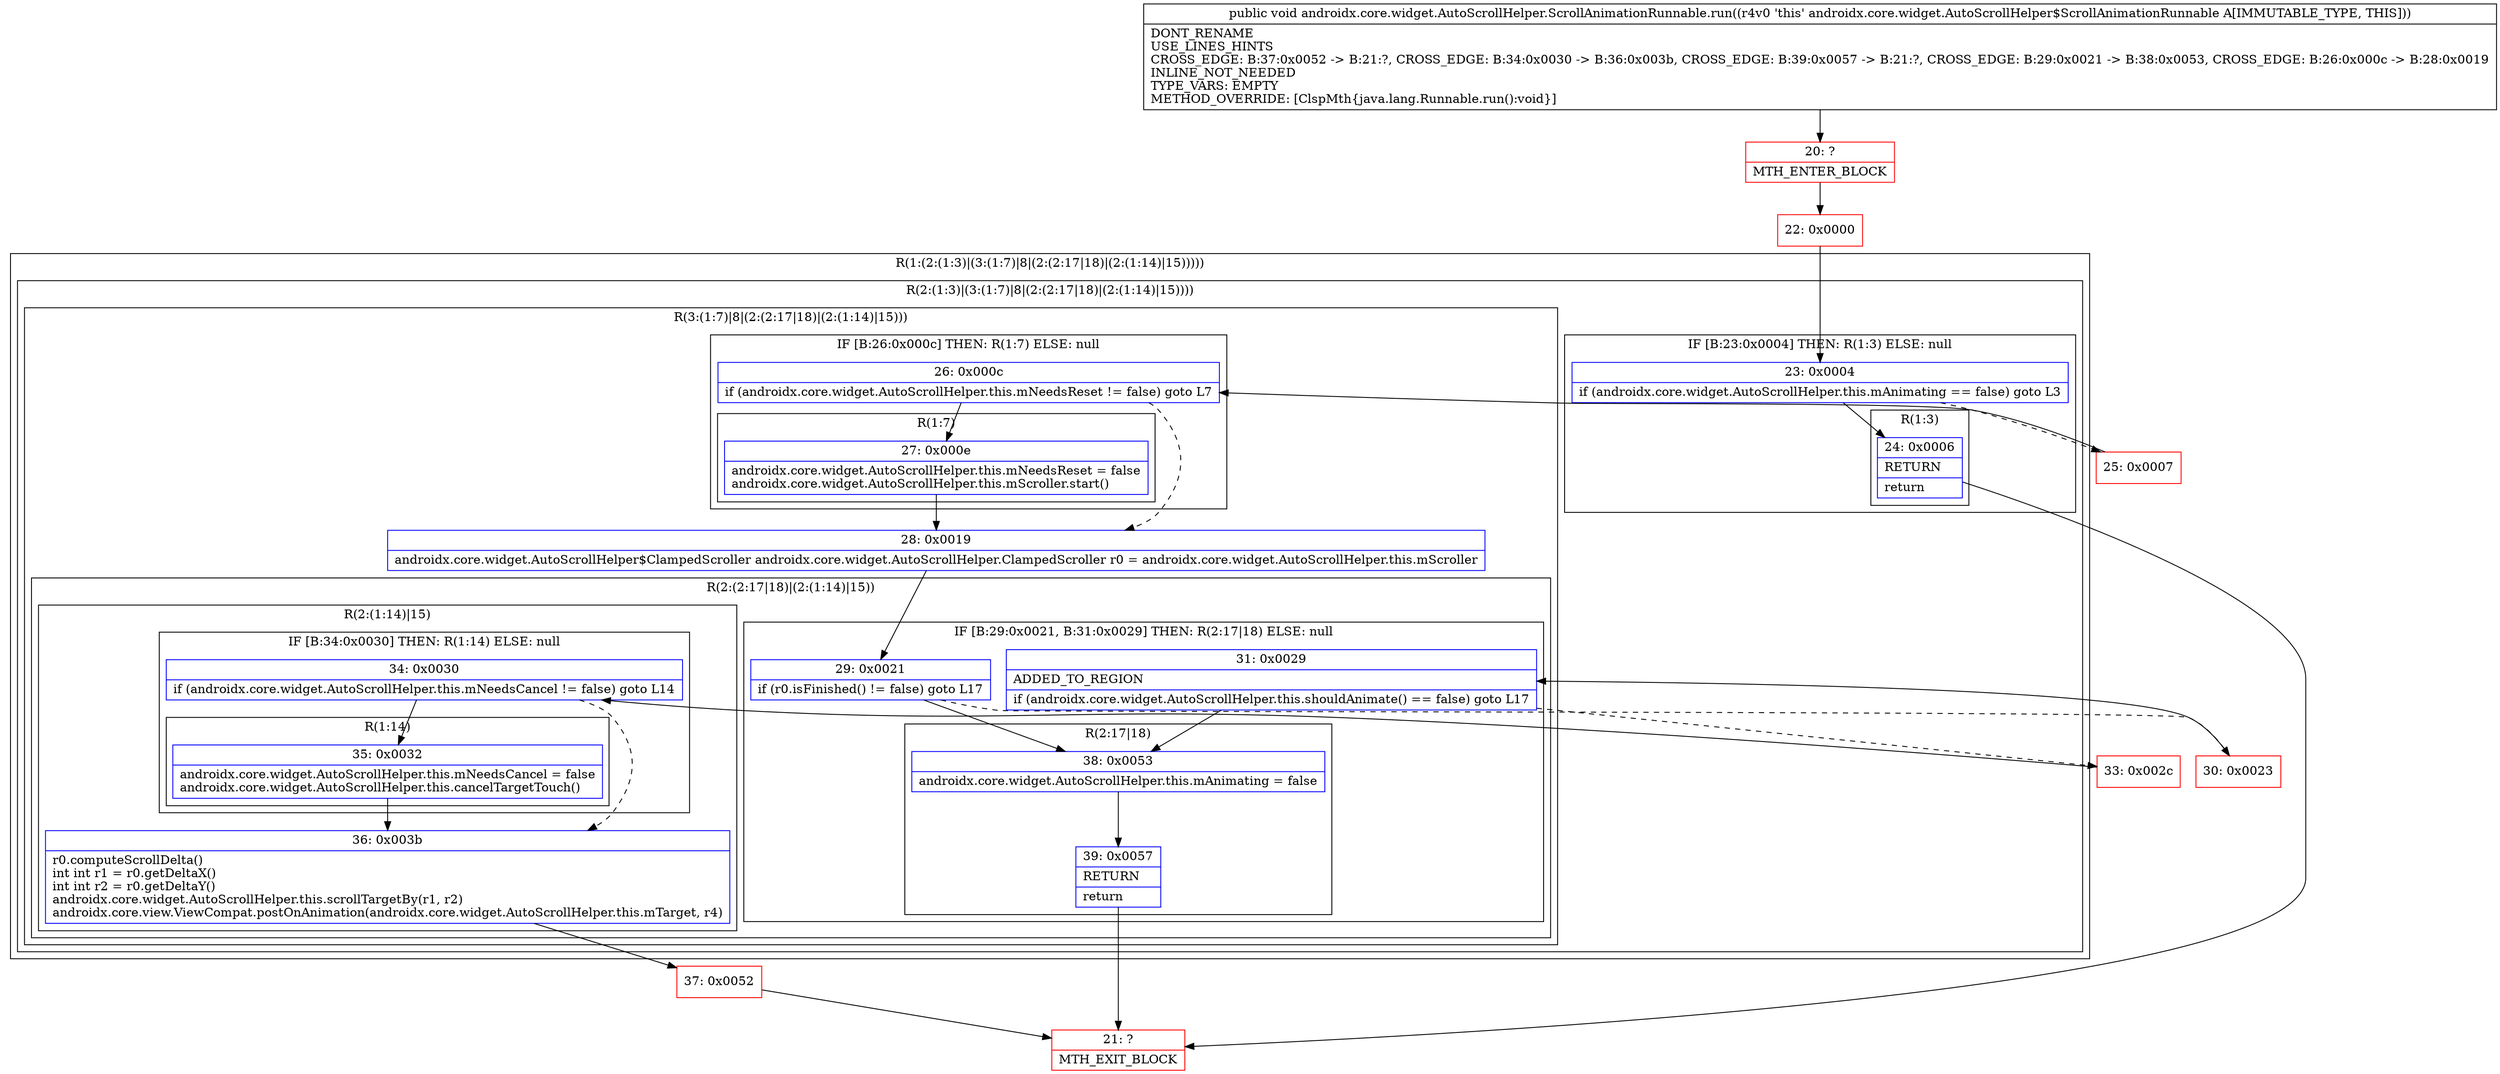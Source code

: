 digraph "CFG forandroidx.core.widget.AutoScrollHelper.ScrollAnimationRunnable.run()V" {
subgraph cluster_Region_1113333267 {
label = "R(1:(2:(1:3)|(3:(1:7)|8|(2:(2:17|18)|(2:(1:14)|15)))))";
node [shape=record,color=blue];
subgraph cluster_Region_1535175234 {
label = "R(2:(1:3)|(3:(1:7)|8|(2:(2:17|18)|(2:(1:14)|15))))";
node [shape=record,color=blue];
subgraph cluster_IfRegion_94226927 {
label = "IF [B:23:0x0004] THEN: R(1:3) ELSE: null";
node [shape=record,color=blue];
Node_23 [shape=record,label="{23\:\ 0x0004|if (androidx.core.widget.AutoScrollHelper.this.mAnimating == false) goto L3\l}"];
subgraph cluster_Region_639309124 {
label = "R(1:3)";
node [shape=record,color=blue];
Node_24 [shape=record,label="{24\:\ 0x0006|RETURN\l|return\l}"];
}
}
subgraph cluster_Region_1691741506 {
label = "R(3:(1:7)|8|(2:(2:17|18)|(2:(1:14)|15)))";
node [shape=record,color=blue];
subgraph cluster_IfRegion_68496146 {
label = "IF [B:26:0x000c] THEN: R(1:7) ELSE: null";
node [shape=record,color=blue];
Node_26 [shape=record,label="{26\:\ 0x000c|if (androidx.core.widget.AutoScrollHelper.this.mNeedsReset != false) goto L7\l}"];
subgraph cluster_Region_1486553896 {
label = "R(1:7)";
node [shape=record,color=blue];
Node_27 [shape=record,label="{27\:\ 0x000e|androidx.core.widget.AutoScrollHelper.this.mNeedsReset = false\landroidx.core.widget.AutoScrollHelper.this.mScroller.start()\l}"];
}
}
Node_28 [shape=record,label="{28\:\ 0x0019|androidx.core.widget.AutoScrollHelper$ClampedScroller androidx.core.widget.AutoScrollHelper.ClampedScroller r0 = androidx.core.widget.AutoScrollHelper.this.mScroller\l}"];
subgraph cluster_Region_866282341 {
label = "R(2:(2:17|18)|(2:(1:14)|15))";
node [shape=record,color=blue];
subgraph cluster_IfRegion_690063709 {
label = "IF [B:29:0x0021, B:31:0x0029] THEN: R(2:17|18) ELSE: null";
node [shape=record,color=blue];
Node_29 [shape=record,label="{29\:\ 0x0021|if (r0.isFinished() != false) goto L17\l}"];
Node_31 [shape=record,label="{31\:\ 0x0029|ADDED_TO_REGION\l|if (androidx.core.widget.AutoScrollHelper.this.shouldAnimate() == false) goto L17\l}"];
subgraph cluster_Region_1299052896 {
label = "R(2:17|18)";
node [shape=record,color=blue];
Node_38 [shape=record,label="{38\:\ 0x0053|androidx.core.widget.AutoScrollHelper.this.mAnimating = false\l}"];
Node_39 [shape=record,label="{39\:\ 0x0057|RETURN\l|return\l}"];
}
}
subgraph cluster_Region_470779347 {
label = "R(2:(1:14)|15)";
node [shape=record,color=blue];
subgraph cluster_IfRegion_1619859044 {
label = "IF [B:34:0x0030] THEN: R(1:14) ELSE: null";
node [shape=record,color=blue];
Node_34 [shape=record,label="{34\:\ 0x0030|if (androidx.core.widget.AutoScrollHelper.this.mNeedsCancel != false) goto L14\l}"];
subgraph cluster_Region_1620040478 {
label = "R(1:14)";
node [shape=record,color=blue];
Node_35 [shape=record,label="{35\:\ 0x0032|androidx.core.widget.AutoScrollHelper.this.mNeedsCancel = false\landroidx.core.widget.AutoScrollHelper.this.cancelTargetTouch()\l}"];
}
}
Node_36 [shape=record,label="{36\:\ 0x003b|r0.computeScrollDelta()\lint int r1 = r0.getDeltaX()\lint int r2 = r0.getDeltaY()\landroidx.core.widget.AutoScrollHelper.this.scrollTargetBy(r1, r2)\landroidx.core.view.ViewCompat.postOnAnimation(androidx.core.widget.AutoScrollHelper.this.mTarget, r4)\l}"];
}
}
}
}
}
Node_20 [shape=record,color=red,label="{20\:\ ?|MTH_ENTER_BLOCK\l}"];
Node_22 [shape=record,color=red,label="{22\:\ 0x0000}"];
Node_21 [shape=record,color=red,label="{21\:\ ?|MTH_EXIT_BLOCK\l}"];
Node_25 [shape=record,color=red,label="{25\:\ 0x0007}"];
Node_30 [shape=record,color=red,label="{30\:\ 0x0023}"];
Node_33 [shape=record,color=red,label="{33\:\ 0x002c}"];
Node_37 [shape=record,color=red,label="{37\:\ 0x0052}"];
MethodNode[shape=record,label="{public void androidx.core.widget.AutoScrollHelper.ScrollAnimationRunnable.run((r4v0 'this' androidx.core.widget.AutoScrollHelper$ScrollAnimationRunnable A[IMMUTABLE_TYPE, THIS]))  | DONT_RENAME\lUSE_LINES_HINTS\lCROSS_EDGE: B:37:0x0052 \-\> B:21:?, CROSS_EDGE: B:34:0x0030 \-\> B:36:0x003b, CROSS_EDGE: B:39:0x0057 \-\> B:21:?, CROSS_EDGE: B:29:0x0021 \-\> B:38:0x0053, CROSS_EDGE: B:26:0x000c \-\> B:28:0x0019\lINLINE_NOT_NEEDED\lTYPE_VARS: EMPTY\lMETHOD_OVERRIDE: [ClspMth\{java.lang.Runnable.run():void\}]\l}"];
MethodNode -> Node_20;Node_23 -> Node_24;
Node_23 -> Node_25[style=dashed];
Node_24 -> Node_21;
Node_26 -> Node_27;
Node_26 -> Node_28[style=dashed];
Node_27 -> Node_28;
Node_28 -> Node_29;
Node_29 -> Node_30[style=dashed];
Node_29 -> Node_38;
Node_31 -> Node_33[style=dashed];
Node_31 -> Node_38;
Node_38 -> Node_39;
Node_39 -> Node_21;
Node_34 -> Node_35;
Node_34 -> Node_36[style=dashed];
Node_35 -> Node_36;
Node_36 -> Node_37;
Node_20 -> Node_22;
Node_22 -> Node_23;
Node_25 -> Node_26;
Node_30 -> Node_31;
Node_33 -> Node_34;
Node_37 -> Node_21;
}

